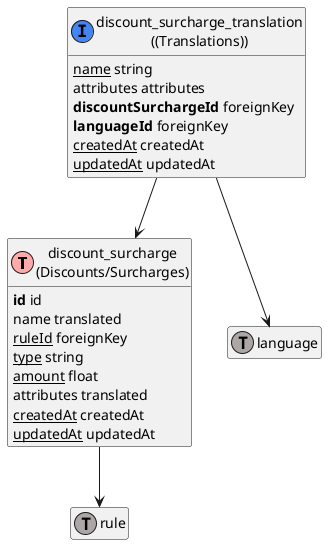 @startuml
' uncomment the line below if you're using computer with a retina display
' skinparam dpi 300
!define Table(name,desc) class name as "desc" << (T,#FFAAAA) >>
!define ForeignTable(name,desc) class name as "desc" << (T,#ada6a6) >>
!define TranslationTable(name,desc) class name as "desc" << (I,#4286f4) >>
' we use bold for primary key
' green color for unique
' and underscore for not_null
!define primary_key(x) <b>x</b>
!define unique(x) <color:green>x</color>
!define not_null(x) <u>x</u>
' other tags available:
' <i></i>
' <back:COLOR></color>, where color is a color name or html color code
' (#FFAACC)
' see: http://plantuml.com/classes.html#More
hide methods
hide stereotypes
hide empty members
skinparam backgroundColor #FFFFFF

' entities

Table(ShopwareCoreCheckoutDiscountSurchargeDiscountSurchargeDefinition, "discount_surcharge\n(Discounts/Surcharges)") {
   primary_key(id) id
   name translated
   not_null(ruleId) foreignKey
   not_null(type) string
   not_null(amount) float
   attributes translated
   not_null(createdAt) createdAt
   not_null(updatedAt) updatedAt
}
TranslationTable(ShopwareCoreCheckoutDiscountSurchargeAggregateDiscountSurchargeTranslationDiscountSurchargeTranslationDefinition, "discount_surcharge_translation\n((Translations))") {
   not_null(name) string
   attributes attributes
   primary_key(discountSurchargeId) foreignKey
   primary_key(languageId) foreignKey
   not_null(createdAt) createdAt
   not_null(updatedAt) updatedAt
}
ForeignTable(ShopwareCoreContentRuleRuleDefinition, "rule") {
}
ForeignTable(ShopwareCoreSystemLanguageLanguageDefinition, "language") {
}

' relationshipd

ShopwareCoreCheckoutDiscountSurchargeAggregateDiscountSurchargeTranslationDiscountSurchargeTranslationDefinition --> ShopwareCoreCheckoutDiscountSurchargeDiscountSurchargeDefinition
ShopwareCoreCheckoutDiscountSurchargeDiscountSurchargeDefinition --> ShopwareCoreContentRuleRuleDefinition
ShopwareCoreCheckoutDiscountSurchargeAggregateDiscountSurchargeTranslationDiscountSurchargeTranslationDefinition --> ShopwareCoreSystemLanguageLanguageDefinition
@enduml
